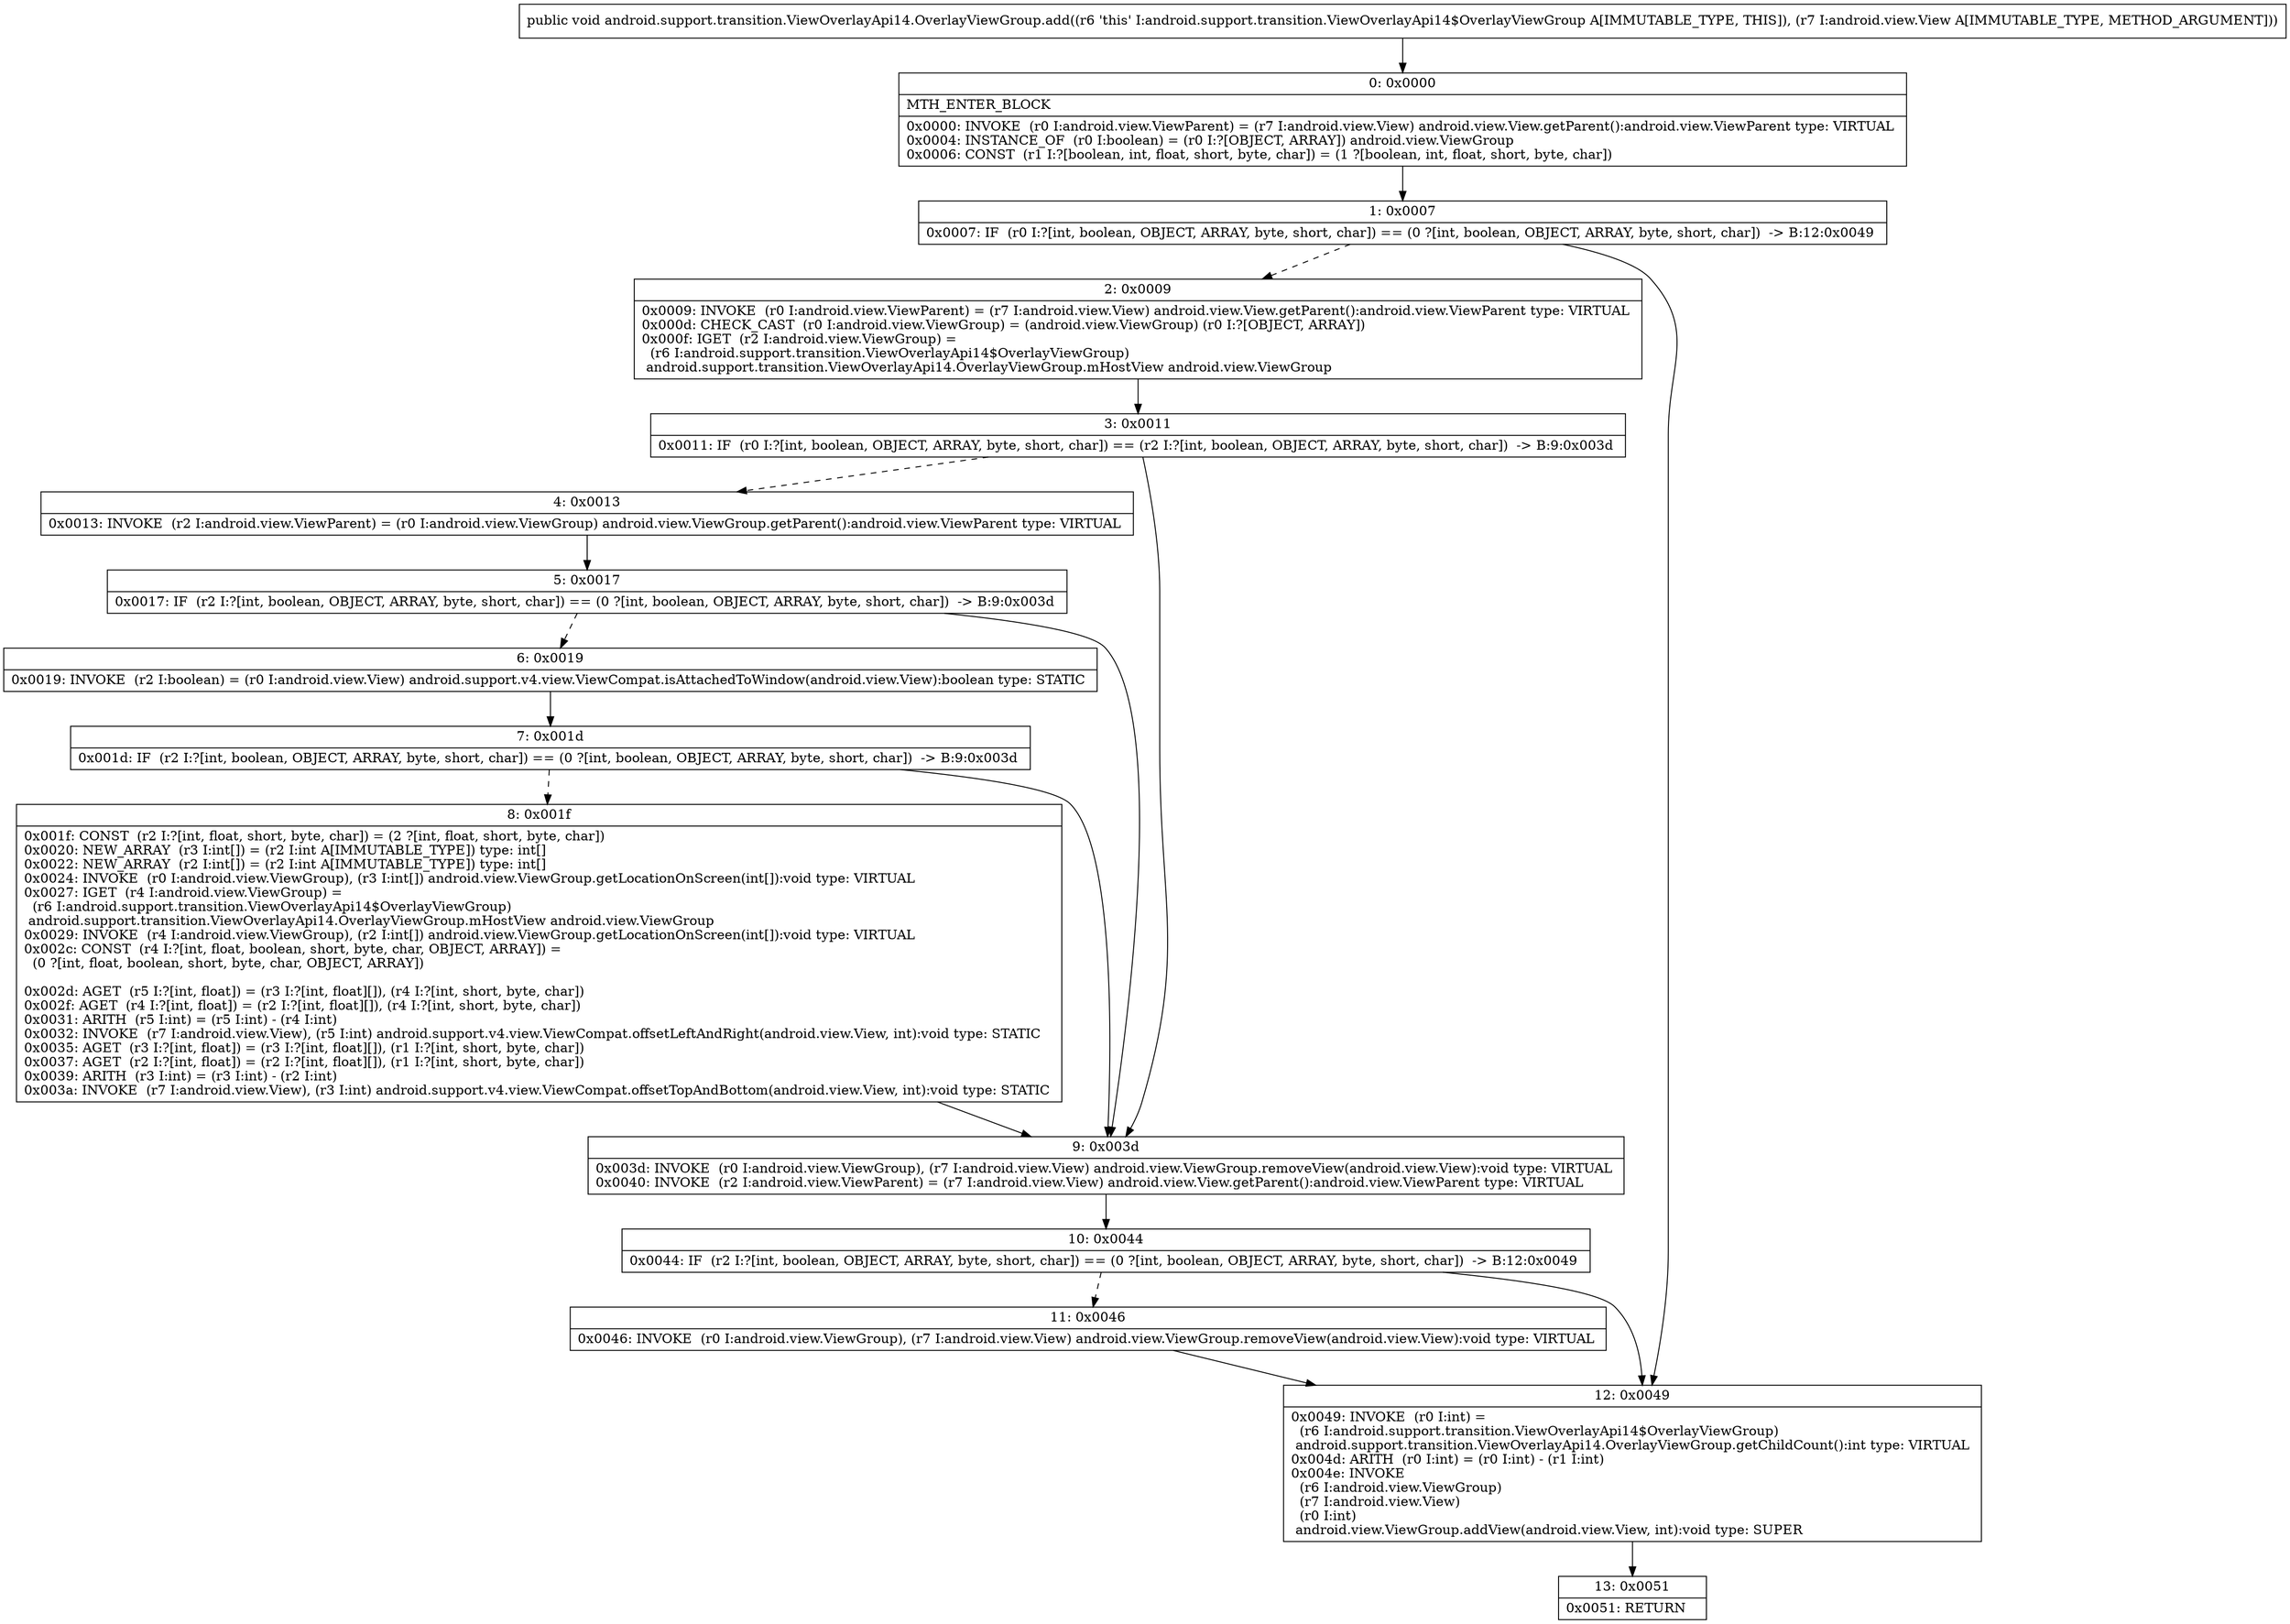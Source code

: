 digraph "CFG forandroid.support.transition.ViewOverlayApi14.OverlayViewGroup.add(Landroid\/view\/View;)V" {
Node_0 [shape=record,label="{0\:\ 0x0000|MTH_ENTER_BLOCK\l|0x0000: INVOKE  (r0 I:android.view.ViewParent) = (r7 I:android.view.View) android.view.View.getParent():android.view.ViewParent type: VIRTUAL \l0x0004: INSTANCE_OF  (r0 I:boolean) = (r0 I:?[OBJECT, ARRAY]) android.view.ViewGroup \l0x0006: CONST  (r1 I:?[boolean, int, float, short, byte, char]) = (1 ?[boolean, int, float, short, byte, char]) \l}"];
Node_1 [shape=record,label="{1\:\ 0x0007|0x0007: IF  (r0 I:?[int, boolean, OBJECT, ARRAY, byte, short, char]) == (0 ?[int, boolean, OBJECT, ARRAY, byte, short, char])  \-\> B:12:0x0049 \l}"];
Node_2 [shape=record,label="{2\:\ 0x0009|0x0009: INVOKE  (r0 I:android.view.ViewParent) = (r7 I:android.view.View) android.view.View.getParent():android.view.ViewParent type: VIRTUAL \l0x000d: CHECK_CAST  (r0 I:android.view.ViewGroup) = (android.view.ViewGroup) (r0 I:?[OBJECT, ARRAY]) \l0x000f: IGET  (r2 I:android.view.ViewGroup) = \l  (r6 I:android.support.transition.ViewOverlayApi14$OverlayViewGroup)\l android.support.transition.ViewOverlayApi14.OverlayViewGroup.mHostView android.view.ViewGroup \l}"];
Node_3 [shape=record,label="{3\:\ 0x0011|0x0011: IF  (r0 I:?[int, boolean, OBJECT, ARRAY, byte, short, char]) == (r2 I:?[int, boolean, OBJECT, ARRAY, byte, short, char])  \-\> B:9:0x003d \l}"];
Node_4 [shape=record,label="{4\:\ 0x0013|0x0013: INVOKE  (r2 I:android.view.ViewParent) = (r0 I:android.view.ViewGroup) android.view.ViewGroup.getParent():android.view.ViewParent type: VIRTUAL \l}"];
Node_5 [shape=record,label="{5\:\ 0x0017|0x0017: IF  (r2 I:?[int, boolean, OBJECT, ARRAY, byte, short, char]) == (0 ?[int, boolean, OBJECT, ARRAY, byte, short, char])  \-\> B:9:0x003d \l}"];
Node_6 [shape=record,label="{6\:\ 0x0019|0x0019: INVOKE  (r2 I:boolean) = (r0 I:android.view.View) android.support.v4.view.ViewCompat.isAttachedToWindow(android.view.View):boolean type: STATIC \l}"];
Node_7 [shape=record,label="{7\:\ 0x001d|0x001d: IF  (r2 I:?[int, boolean, OBJECT, ARRAY, byte, short, char]) == (0 ?[int, boolean, OBJECT, ARRAY, byte, short, char])  \-\> B:9:0x003d \l}"];
Node_8 [shape=record,label="{8\:\ 0x001f|0x001f: CONST  (r2 I:?[int, float, short, byte, char]) = (2 ?[int, float, short, byte, char]) \l0x0020: NEW_ARRAY  (r3 I:int[]) = (r2 I:int A[IMMUTABLE_TYPE]) type: int[] \l0x0022: NEW_ARRAY  (r2 I:int[]) = (r2 I:int A[IMMUTABLE_TYPE]) type: int[] \l0x0024: INVOKE  (r0 I:android.view.ViewGroup), (r3 I:int[]) android.view.ViewGroup.getLocationOnScreen(int[]):void type: VIRTUAL \l0x0027: IGET  (r4 I:android.view.ViewGroup) = \l  (r6 I:android.support.transition.ViewOverlayApi14$OverlayViewGroup)\l android.support.transition.ViewOverlayApi14.OverlayViewGroup.mHostView android.view.ViewGroup \l0x0029: INVOKE  (r4 I:android.view.ViewGroup), (r2 I:int[]) android.view.ViewGroup.getLocationOnScreen(int[]):void type: VIRTUAL \l0x002c: CONST  (r4 I:?[int, float, boolean, short, byte, char, OBJECT, ARRAY]) = \l  (0 ?[int, float, boolean, short, byte, char, OBJECT, ARRAY])\l \l0x002d: AGET  (r5 I:?[int, float]) = (r3 I:?[int, float][]), (r4 I:?[int, short, byte, char]) \l0x002f: AGET  (r4 I:?[int, float]) = (r2 I:?[int, float][]), (r4 I:?[int, short, byte, char]) \l0x0031: ARITH  (r5 I:int) = (r5 I:int) \- (r4 I:int) \l0x0032: INVOKE  (r7 I:android.view.View), (r5 I:int) android.support.v4.view.ViewCompat.offsetLeftAndRight(android.view.View, int):void type: STATIC \l0x0035: AGET  (r3 I:?[int, float]) = (r3 I:?[int, float][]), (r1 I:?[int, short, byte, char]) \l0x0037: AGET  (r2 I:?[int, float]) = (r2 I:?[int, float][]), (r1 I:?[int, short, byte, char]) \l0x0039: ARITH  (r3 I:int) = (r3 I:int) \- (r2 I:int) \l0x003a: INVOKE  (r7 I:android.view.View), (r3 I:int) android.support.v4.view.ViewCompat.offsetTopAndBottom(android.view.View, int):void type: STATIC \l}"];
Node_9 [shape=record,label="{9\:\ 0x003d|0x003d: INVOKE  (r0 I:android.view.ViewGroup), (r7 I:android.view.View) android.view.ViewGroup.removeView(android.view.View):void type: VIRTUAL \l0x0040: INVOKE  (r2 I:android.view.ViewParent) = (r7 I:android.view.View) android.view.View.getParent():android.view.ViewParent type: VIRTUAL \l}"];
Node_10 [shape=record,label="{10\:\ 0x0044|0x0044: IF  (r2 I:?[int, boolean, OBJECT, ARRAY, byte, short, char]) == (0 ?[int, boolean, OBJECT, ARRAY, byte, short, char])  \-\> B:12:0x0049 \l}"];
Node_11 [shape=record,label="{11\:\ 0x0046|0x0046: INVOKE  (r0 I:android.view.ViewGroup), (r7 I:android.view.View) android.view.ViewGroup.removeView(android.view.View):void type: VIRTUAL \l}"];
Node_12 [shape=record,label="{12\:\ 0x0049|0x0049: INVOKE  (r0 I:int) = \l  (r6 I:android.support.transition.ViewOverlayApi14$OverlayViewGroup)\l android.support.transition.ViewOverlayApi14.OverlayViewGroup.getChildCount():int type: VIRTUAL \l0x004d: ARITH  (r0 I:int) = (r0 I:int) \- (r1 I:int) \l0x004e: INVOKE  \l  (r6 I:android.view.ViewGroup)\l  (r7 I:android.view.View)\l  (r0 I:int)\l android.view.ViewGroup.addView(android.view.View, int):void type: SUPER \l}"];
Node_13 [shape=record,label="{13\:\ 0x0051|0x0051: RETURN   \l}"];
MethodNode[shape=record,label="{public void android.support.transition.ViewOverlayApi14.OverlayViewGroup.add((r6 'this' I:android.support.transition.ViewOverlayApi14$OverlayViewGroup A[IMMUTABLE_TYPE, THIS]), (r7 I:android.view.View A[IMMUTABLE_TYPE, METHOD_ARGUMENT])) }"];
MethodNode -> Node_0;
Node_0 -> Node_1;
Node_1 -> Node_2[style=dashed];
Node_1 -> Node_12;
Node_2 -> Node_3;
Node_3 -> Node_4[style=dashed];
Node_3 -> Node_9;
Node_4 -> Node_5;
Node_5 -> Node_6[style=dashed];
Node_5 -> Node_9;
Node_6 -> Node_7;
Node_7 -> Node_8[style=dashed];
Node_7 -> Node_9;
Node_8 -> Node_9;
Node_9 -> Node_10;
Node_10 -> Node_11[style=dashed];
Node_10 -> Node_12;
Node_11 -> Node_12;
Node_12 -> Node_13;
}

